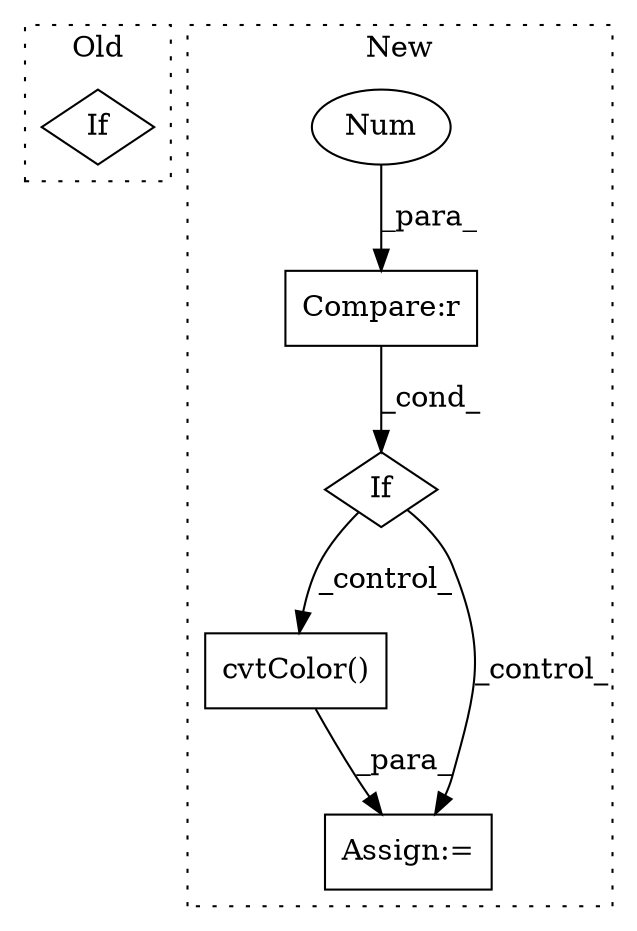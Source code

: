 digraph G {
subgraph cluster0 {
1 [label="If" a="96" s="6443" l="3" shape="diamond"];
label = "Old";
style="dotted";
}
subgraph cluster1 {
2 [label="cvtColor()" a="75" s="7272,7308" l="13,1" shape="box"];
3 [label="Assign:=" a="68" s="7334" l="3" shape="box"];
4 [label="If" a="96" s="7200" l="3" shape="diamond"];
5 [label="Compare:r" a="40" s="7203" l="18" shape="box"];
6 [label="Num" a="76" s="7220" l="1" shape="ellipse"];
label = "New";
style="dotted";
}
2 -> 3 [label="_para_"];
4 -> 2 [label="_control_"];
4 -> 3 [label="_control_"];
5 -> 4 [label="_cond_"];
6 -> 5 [label="_para_"];
}